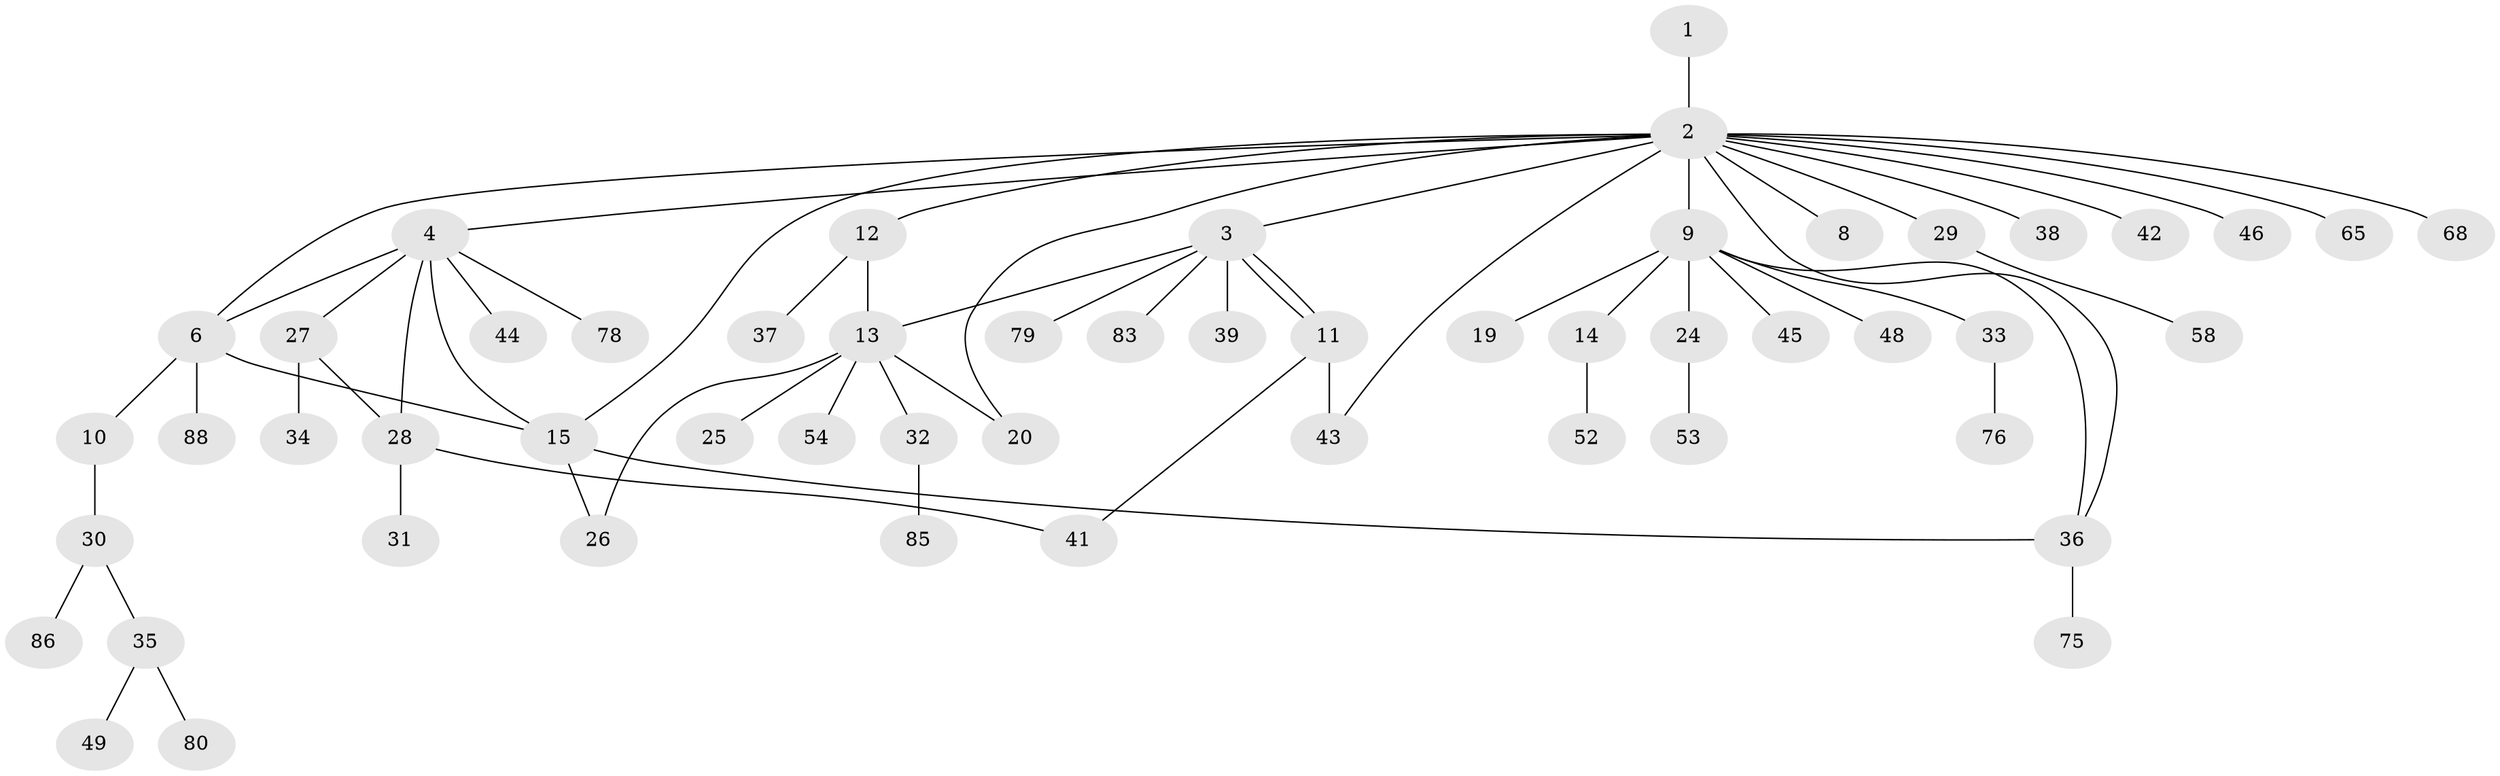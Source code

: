 // original degree distribution, {3: 0.11009174311926606, 15: 0.027522935779816515, 7: 0.01834862385321101, 4: 0.07339449541284404, 6: 0.01834862385321101, 1: 0.5412844036697247, 2: 0.1834862385321101, 8: 0.009174311926605505, 5: 0.01834862385321101}
// Generated by graph-tools (version 1.1) at 2025/17/03/04/25 18:17:59]
// undirected, 54 vertices, 65 edges
graph export_dot {
graph [start="1"]
  node [color=gray90,style=filled];
  1 [super="+90+99"];
  2 [super="+5+66+87+109"];
  3;
  4;
  6 [super="+7"];
  8;
  9 [super="+16+21+57+91+82+95+104+89"];
  10;
  11 [super="+23"];
  12;
  13 [super="+61+70"];
  14;
  15 [super="+101+108+74+47"];
  19;
  20;
  24 [super="+69"];
  25;
  26 [super="+40+50"];
  27;
  28 [super="+59+56"];
  29;
  30;
  31;
  32;
  33;
  34;
  35;
  36;
  37;
  38;
  39;
  41 [super="+96"];
  42;
  43 [super="+97+103+55"];
  44;
  45 [super="+94"];
  46 [super="+51"];
  48;
  49;
  52 [super="+64"];
  53;
  54 [super="+67"];
  58 [super="+84"];
  65;
  68;
  75;
  76;
  78;
  79;
  80;
  83;
  85;
  86;
  88;
  1 -- 2;
  2 -- 3;
  2 -- 4;
  2 -- 8;
  2 -- 29;
  2 -- 42;
  2 -- 43;
  2 -- 46;
  2 -- 65;
  2 -- 68;
  2 -- 9 [weight=4];
  2 -- 38;
  2 -- 6;
  2 -- 12;
  2 -- 15;
  2 -- 36;
  2 -- 20;
  3 -- 11;
  3 -- 11;
  3 -- 39;
  3 -- 79;
  3 -- 83;
  3 -- 13;
  4 -- 6;
  4 -- 15;
  4 -- 27;
  4 -- 28;
  4 -- 44;
  4 -- 78;
  6 -- 88;
  6 -- 10;
  6 -- 15;
  9 -- 14;
  9 -- 24 [weight=2];
  9 -- 33;
  9 -- 36;
  9 -- 48;
  9 -- 19;
  9 -- 45;
  10 -- 30;
  11 -- 43 [weight=2];
  11 -- 41;
  12 -- 13;
  12 -- 37;
  13 -- 20;
  13 -- 25;
  13 -- 26;
  13 -- 32;
  13 -- 54;
  14 -- 52;
  15 -- 36;
  15 -- 26;
  24 -- 53;
  27 -- 34;
  27 -- 28;
  28 -- 31;
  28 -- 41;
  29 -- 58;
  30 -- 35;
  30 -- 86;
  32 -- 85;
  33 -- 76;
  35 -- 49;
  35 -- 80;
  36 -- 75;
}
